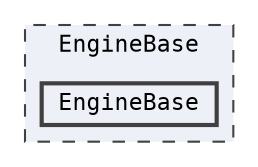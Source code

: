 digraph "EngineBase/EngineBase"
{
 // LATEX_PDF_SIZE
  bgcolor="transparent";
  edge [fontname=Consolas,fontsize=11,labelfontname=Helvetica,labelfontsize=10];
  node [fontname=Consolas,fontsize=11,shape=box,height=0.2,width=0.4];
  compound=true
  subgraph clusterdir_fb400754c90be45538efed9486b616f6 {
    graph [ bgcolor="#edf0f7", pencolor="grey25", label="EngineBase", fontname=Consolas,fontsize=11 style="filled,dashed", URL="dir_fb400754c90be45538efed9486b616f6.html",tooltip=""]
  dir_72398053c79196b3ea01105cd6b10634 [label="EngineBase", fillcolor="#edf0f7", color="grey25", style="filled,bold", URL="dir_72398053c79196b3ea01105cd6b10634.html",tooltip=""];
  }
}

